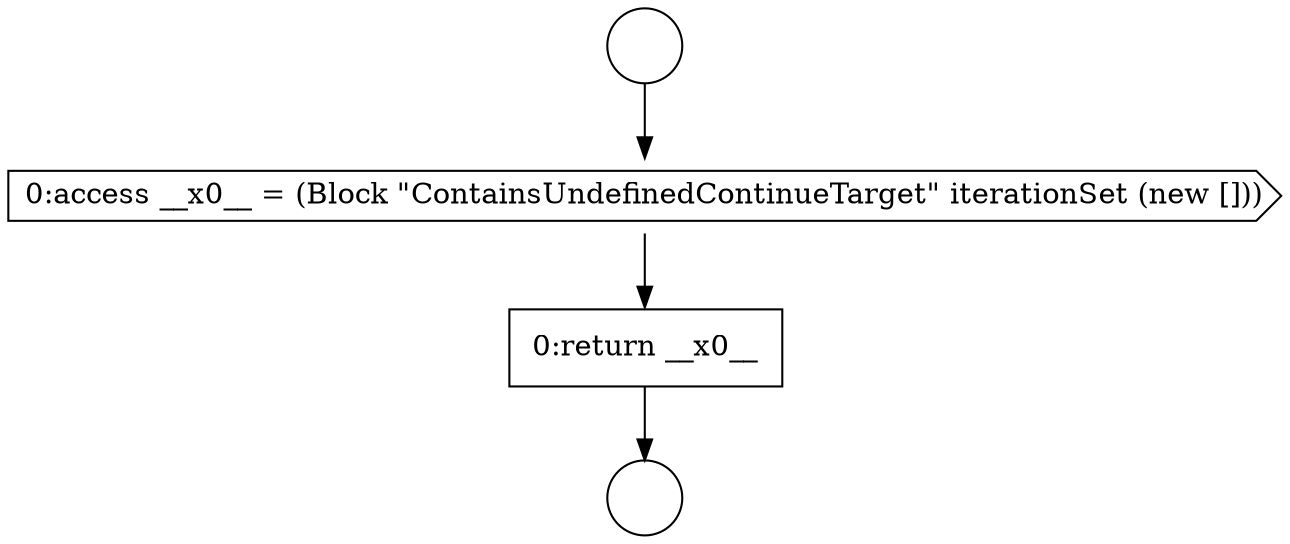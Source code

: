 digraph {
  node7455 [shape=circle label=" " color="black" fillcolor="white" style=filled]
  node7457 [shape=cds, label=<<font color="black">0:access __x0__ = (Block &quot;ContainsUndefinedContinueTarget&quot; iterationSet (new []))</font>> color="black" fillcolor="white" style=filled]
  node7458 [shape=none, margin=0, label=<<font color="black">
    <table border="0" cellborder="1" cellspacing="0" cellpadding="10">
      <tr><td align="left">0:return __x0__</td></tr>
    </table>
  </font>> color="black" fillcolor="white" style=filled]
  node7456 [shape=circle label=" " color="black" fillcolor="white" style=filled]
  node7455 -> node7457 [ color="black"]
  node7457 -> node7458 [ color="black"]
  node7458 -> node7456 [ color="black"]
}
